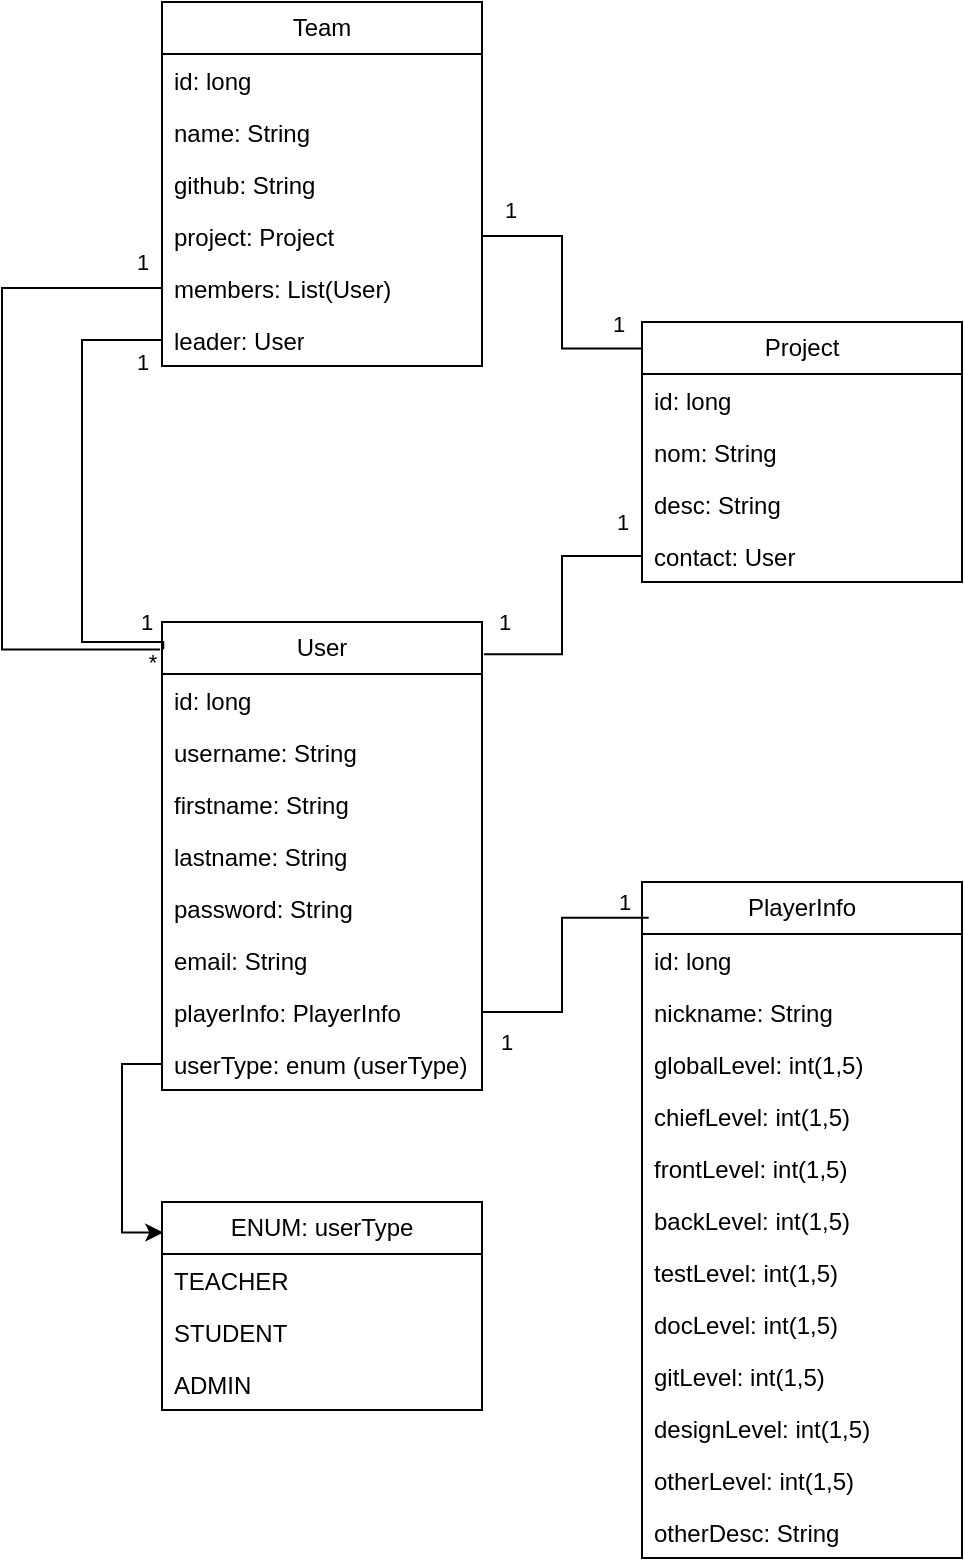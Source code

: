 <mxfile version="22.0.3" type="device">
  <diagram name="Page-1" id="gFj31YFt46eiz-XHyFsV">
    <mxGraphModel dx="1371" dy="1774" grid="1" gridSize="10" guides="1" tooltips="1" connect="1" arrows="1" fold="1" page="1" pageScale="1" pageWidth="1169" pageHeight="827" math="0" shadow="0">
      <root>
        <mxCell id="0" />
        <mxCell id="1" parent="0" />
        <mxCell id="IkF-GOReZKBRoiYHd8LH-1" value="User" style="swimlane;fontStyle=0;childLayout=stackLayout;horizontal=1;startSize=26;fillColor=none;horizontalStack=0;resizeParent=1;resizeParentMax=0;resizeLast=0;collapsible=1;marginBottom=0;whiteSpace=wrap;html=1;" parent="1" vertex="1">
          <mxGeometry x="424" y="335" width="160" height="234" as="geometry">
            <mxRectangle x="90" y="60" width="90" height="30" as="alternateBounds" />
          </mxGeometry>
        </mxCell>
        <mxCell id="IkF-GOReZKBRoiYHd8LH-2" value="id: long" style="text;strokeColor=none;fillColor=none;align=left;verticalAlign=top;spacingLeft=4;spacingRight=4;overflow=hidden;rotatable=0;points=[[0,0.5],[1,0.5]];portConstraint=eastwest;whiteSpace=wrap;html=1;" parent="IkF-GOReZKBRoiYHd8LH-1" vertex="1">
          <mxGeometry y="26" width="160" height="26" as="geometry" />
        </mxCell>
        <mxCell id="IkF-GOReZKBRoiYHd8LH-3" value="username: String" style="text;strokeColor=none;fillColor=none;align=left;verticalAlign=top;spacingLeft=4;spacingRight=4;overflow=hidden;rotatable=0;points=[[0,0.5],[1,0.5]];portConstraint=eastwest;whiteSpace=wrap;html=1;" parent="IkF-GOReZKBRoiYHd8LH-1" vertex="1">
          <mxGeometry y="52" width="160" height="26" as="geometry" />
        </mxCell>
        <mxCell id="IkF-GOReZKBRoiYHd8LH-4" value="firstname: String" style="text;strokeColor=none;fillColor=none;align=left;verticalAlign=top;spacingLeft=4;spacingRight=4;overflow=hidden;rotatable=0;points=[[0,0.5],[1,0.5]];portConstraint=eastwest;whiteSpace=wrap;html=1;" parent="IkF-GOReZKBRoiYHd8LH-1" vertex="1">
          <mxGeometry y="78" width="160" height="26" as="geometry" />
        </mxCell>
        <mxCell id="IkF-GOReZKBRoiYHd8LH-8" value="lastname: String" style="text;strokeColor=none;fillColor=none;align=left;verticalAlign=top;spacingLeft=4;spacingRight=4;overflow=hidden;rotatable=0;points=[[0,0.5],[1,0.5]];portConstraint=eastwest;whiteSpace=wrap;html=1;" parent="IkF-GOReZKBRoiYHd8LH-1" vertex="1">
          <mxGeometry y="104" width="160" height="26" as="geometry" />
        </mxCell>
        <mxCell id="IkF-GOReZKBRoiYHd8LH-5" value="password: String" style="text;strokeColor=none;fillColor=none;align=left;verticalAlign=top;spacingLeft=4;spacingRight=4;overflow=hidden;rotatable=0;points=[[0,0.5],[1,0.5]];portConstraint=eastwest;whiteSpace=wrap;html=1;" parent="IkF-GOReZKBRoiYHd8LH-1" vertex="1">
          <mxGeometry y="130" width="160" height="26" as="geometry" />
        </mxCell>
        <mxCell id="IkF-GOReZKBRoiYHd8LH-7" value="email: String" style="text;strokeColor=none;fillColor=none;align=left;verticalAlign=top;spacingLeft=4;spacingRight=4;overflow=hidden;rotatable=0;points=[[0,0.5],[1,0.5]];portConstraint=eastwest;whiteSpace=wrap;html=1;" parent="IkF-GOReZKBRoiYHd8LH-1" vertex="1">
          <mxGeometry y="156" width="160" height="26" as="geometry" />
        </mxCell>
        <mxCell id="IkF-GOReZKBRoiYHd8LH-6" value="playerInfo: PlayerInfo" style="text;strokeColor=none;fillColor=none;align=left;verticalAlign=top;spacingLeft=4;spacingRight=4;overflow=hidden;rotatable=0;points=[[0,0.5],[1,0.5]];portConstraint=eastwest;whiteSpace=wrap;html=1;" parent="IkF-GOReZKBRoiYHd8LH-1" vertex="1">
          <mxGeometry y="182" width="160" height="26" as="geometry" />
        </mxCell>
        <mxCell id="IkF-GOReZKBRoiYHd8LH-47" value="userType: enum (userType)" style="text;strokeColor=none;fillColor=none;align=left;verticalAlign=top;spacingLeft=4;spacingRight=4;overflow=hidden;rotatable=0;points=[[0,0.5],[1,0.5]];portConstraint=eastwest;whiteSpace=wrap;html=1;" parent="IkF-GOReZKBRoiYHd8LH-1" vertex="1">
          <mxGeometry y="208" width="160" height="26" as="geometry" />
        </mxCell>
        <mxCell id="IkF-GOReZKBRoiYHd8LH-18" value="PlayerInfo" style="swimlane;fontStyle=0;childLayout=stackLayout;horizontal=1;startSize=26;fillColor=none;horizontalStack=0;resizeParent=1;resizeParentMax=0;resizeLast=0;collapsible=1;marginBottom=0;whiteSpace=wrap;html=1;" parent="1" vertex="1">
          <mxGeometry x="664" y="465" width="160" height="338" as="geometry">
            <mxRectangle x="90" y="60" width="90" height="30" as="alternateBounds" />
          </mxGeometry>
        </mxCell>
        <mxCell id="IkF-GOReZKBRoiYHd8LH-19" value="id: long" style="text;strokeColor=none;fillColor=none;align=left;verticalAlign=top;spacingLeft=4;spacingRight=4;overflow=hidden;rotatable=0;points=[[0,0.5],[1,0.5]];portConstraint=eastwest;whiteSpace=wrap;html=1;" parent="IkF-GOReZKBRoiYHd8LH-18" vertex="1">
          <mxGeometry y="26" width="160" height="26" as="geometry" />
        </mxCell>
        <mxCell id="IkF-GOReZKBRoiYHd8LH-20" value="nickname: String" style="text;strokeColor=none;fillColor=none;align=left;verticalAlign=top;spacingLeft=4;spacingRight=4;overflow=hidden;rotatable=0;points=[[0,0.5],[1,0.5]];portConstraint=eastwest;whiteSpace=wrap;html=1;" parent="IkF-GOReZKBRoiYHd8LH-18" vertex="1">
          <mxGeometry y="52" width="160" height="26" as="geometry" />
        </mxCell>
        <mxCell id="IkF-GOReZKBRoiYHd8LH-21" value="globalLevel: int(1,5)" style="text;strokeColor=none;fillColor=none;align=left;verticalAlign=top;spacingLeft=4;spacingRight=4;overflow=hidden;rotatable=0;points=[[0,0.5],[1,0.5]];portConstraint=eastwest;whiteSpace=wrap;html=1;" parent="IkF-GOReZKBRoiYHd8LH-18" vertex="1">
          <mxGeometry y="78" width="160" height="26" as="geometry" />
        </mxCell>
        <mxCell id="IkF-GOReZKBRoiYHd8LH-22" value="chiefLevel: int(1,5)" style="text;strokeColor=none;fillColor=none;align=left;verticalAlign=top;spacingLeft=4;spacingRight=4;overflow=hidden;rotatable=0;points=[[0,0.5],[1,0.5]];portConstraint=eastwest;whiteSpace=wrap;html=1;" parent="IkF-GOReZKBRoiYHd8LH-18" vertex="1">
          <mxGeometry y="104" width="160" height="26" as="geometry" />
        </mxCell>
        <mxCell id="IkF-GOReZKBRoiYHd8LH-23" value="frontLevel: int(1,5)" style="text;strokeColor=none;fillColor=none;align=left;verticalAlign=top;spacingLeft=4;spacingRight=4;overflow=hidden;rotatable=0;points=[[0,0.5],[1,0.5]];portConstraint=eastwest;whiteSpace=wrap;html=1;" parent="IkF-GOReZKBRoiYHd8LH-18" vertex="1">
          <mxGeometry y="130" width="160" height="26" as="geometry" />
        </mxCell>
        <mxCell id="IkF-GOReZKBRoiYHd8LH-24" value="backLevel: int(1,5)" style="text;strokeColor=none;fillColor=none;align=left;verticalAlign=top;spacingLeft=4;spacingRight=4;overflow=hidden;rotatable=0;points=[[0,0.5],[1,0.5]];portConstraint=eastwest;whiteSpace=wrap;html=1;" parent="IkF-GOReZKBRoiYHd8LH-18" vertex="1">
          <mxGeometry y="156" width="160" height="26" as="geometry" />
        </mxCell>
        <mxCell id="IkF-GOReZKBRoiYHd8LH-30" value="testLevel: int(1,5)" style="text;strokeColor=none;fillColor=none;align=left;verticalAlign=top;spacingLeft=4;spacingRight=4;overflow=hidden;rotatable=0;points=[[0,0.5],[1,0.5]];portConstraint=eastwest;whiteSpace=wrap;html=1;" parent="IkF-GOReZKBRoiYHd8LH-18" vertex="1">
          <mxGeometry y="182" width="160" height="26" as="geometry" />
        </mxCell>
        <mxCell id="IkF-GOReZKBRoiYHd8LH-31" value="docLevel: int(1,5)" style="text;strokeColor=none;fillColor=none;align=left;verticalAlign=top;spacingLeft=4;spacingRight=4;overflow=hidden;rotatable=0;points=[[0,0.5],[1,0.5]];portConstraint=eastwest;whiteSpace=wrap;html=1;" parent="IkF-GOReZKBRoiYHd8LH-18" vertex="1">
          <mxGeometry y="208" width="160" height="26" as="geometry" />
        </mxCell>
        <mxCell id="IkF-GOReZKBRoiYHd8LH-25" value="gitLevel: int(1,5)" style="text;strokeColor=none;fillColor=none;align=left;verticalAlign=top;spacingLeft=4;spacingRight=4;overflow=hidden;rotatable=0;points=[[0,0.5],[1,0.5]];portConstraint=eastwest;whiteSpace=wrap;html=1;" parent="IkF-GOReZKBRoiYHd8LH-18" vertex="1">
          <mxGeometry y="234" width="160" height="26" as="geometry" />
        </mxCell>
        <mxCell id="IkF-GOReZKBRoiYHd8LH-32" value="designLevel: int(1,5)" style="text;strokeColor=none;fillColor=none;align=left;verticalAlign=top;spacingLeft=4;spacingRight=4;overflow=hidden;rotatable=0;points=[[0,0.5],[1,0.5]];portConstraint=eastwest;whiteSpace=wrap;html=1;" parent="IkF-GOReZKBRoiYHd8LH-18" vertex="1">
          <mxGeometry y="260" width="160" height="26" as="geometry" />
        </mxCell>
        <mxCell id="IkF-GOReZKBRoiYHd8LH-34" value="otherLevel: int(1,5)" style="text;strokeColor=none;fillColor=none;align=left;verticalAlign=top;spacingLeft=4;spacingRight=4;overflow=hidden;rotatable=0;points=[[0,0.5],[1,0.5]];portConstraint=eastwest;whiteSpace=wrap;html=1;" parent="IkF-GOReZKBRoiYHd8LH-18" vertex="1">
          <mxGeometry y="286" width="160" height="26" as="geometry" />
        </mxCell>
        <mxCell id="IkF-GOReZKBRoiYHd8LH-33" value="otherDesc: String" style="text;strokeColor=none;fillColor=none;align=left;verticalAlign=top;spacingLeft=4;spacingRight=4;overflow=hidden;rotatable=0;points=[[0,0.5],[1,0.5]];portConstraint=eastwest;whiteSpace=wrap;html=1;" parent="IkF-GOReZKBRoiYHd8LH-18" vertex="1">
          <mxGeometry y="312" width="160" height="26" as="geometry" />
        </mxCell>
        <mxCell id="IkF-GOReZKBRoiYHd8LH-36" style="edgeStyle=orthogonalEdgeStyle;rounded=0;orthogonalLoop=1;jettySize=auto;html=1;entryX=0.021;entryY=0.053;entryDx=0;entryDy=0;entryPerimeter=0;endArrow=none;endFill=0;" parent="1" source="IkF-GOReZKBRoiYHd8LH-6" target="IkF-GOReZKBRoiYHd8LH-18" edge="1">
          <mxGeometry relative="1" as="geometry" />
        </mxCell>
        <mxCell id="pRIP-gyhZdk424nX0Uas-22" value="1" style="edgeLabel;html=1;align=center;verticalAlign=middle;resizable=0;points=[];" vertex="1" connectable="0" parent="IkF-GOReZKBRoiYHd8LH-36">
          <mxGeometry x="0.706" y="4" relative="1" as="geometry">
            <mxPoint x="6" y="-4" as="offset" />
          </mxGeometry>
        </mxCell>
        <mxCell id="pRIP-gyhZdk424nX0Uas-23" value="1" style="edgeLabel;html=1;align=center;verticalAlign=middle;resizable=0;points=[];" vertex="1" connectable="0" parent="IkF-GOReZKBRoiYHd8LH-36">
          <mxGeometry x="-0.82" relative="1" as="geometry">
            <mxPoint y="15" as="offset" />
          </mxGeometry>
        </mxCell>
        <mxCell id="IkF-GOReZKBRoiYHd8LH-48" value="ENUM: userType" style="swimlane;fontStyle=0;childLayout=stackLayout;horizontal=1;startSize=26;fillColor=none;horizontalStack=0;resizeParent=1;resizeParentMax=0;resizeLast=0;collapsible=1;marginBottom=0;whiteSpace=wrap;html=1;" parent="1" vertex="1">
          <mxGeometry x="424" y="625" width="160" height="104" as="geometry">
            <mxRectangle x="90" y="60" width="90" height="30" as="alternateBounds" />
          </mxGeometry>
        </mxCell>
        <mxCell id="IkF-GOReZKBRoiYHd8LH-49" value="TEACHER" style="text;strokeColor=none;fillColor=none;align=left;verticalAlign=top;spacingLeft=4;spacingRight=4;overflow=hidden;rotatable=0;points=[[0,0.5],[1,0.5]];portConstraint=eastwest;whiteSpace=wrap;html=1;" parent="IkF-GOReZKBRoiYHd8LH-48" vertex="1">
          <mxGeometry y="26" width="160" height="26" as="geometry" />
        </mxCell>
        <mxCell id="IkF-GOReZKBRoiYHd8LH-50" value="STUDENT" style="text;strokeColor=none;fillColor=none;align=left;verticalAlign=top;spacingLeft=4;spacingRight=4;overflow=hidden;rotatable=0;points=[[0,0.5],[1,0.5]];portConstraint=eastwest;whiteSpace=wrap;html=1;" parent="IkF-GOReZKBRoiYHd8LH-48" vertex="1">
          <mxGeometry y="52" width="160" height="26" as="geometry" />
        </mxCell>
        <mxCell id="IkF-GOReZKBRoiYHd8LH-51" value="ADMIN" style="text;strokeColor=none;fillColor=none;align=left;verticalAlign=top;spacingLeft=4;spacingRight=4;overflow=hidden;rotatable=0;points=[[0,0.5],[1,0.5]];portConstraint=eastwest;whiteSpace=wrap;html=1;" parent="IkF-GOReZKBRoiYHd8LH-48" vertex="1">
          <mxGeometry y="78" width="160" height="26" as="geometry" />
        </mxCell>
        <mxCell id="IkF-GOReZKBRoiYHd8LH-60" style="edgeStyle=orthogonalEdgeStyle;rounded=0;orthogonalLoop=1;jettySize=auto;html=1;entryX=0.004;entryY=0.147;entryDx=0;entryDy=0;entryPerimeter=0;" parent="1" source="IkF-GOReZKBRoiYHd8LH-47" target="IkF-GOReZKBRoiYHd8LH-48" edge="1">
          <mxGeometry relative="1" as="geometry" />
        </mxCell>
        <mxCell id="IkF-GOReZKBRoiYHd8LH-61" value="Team" style="swimlane;fontStyle=0;childLayout=stackLayout;horizontal=1;startSize=26;fillColor=none;horizontalStack=0;resizeParent=1;resizeParentMax=0;resizeLast=0;collapsible=1;marginBottom=0;whiteSpace=wrap;html=1;" parent="1" vertex="1">
          <mxGeometry x="424" y="25" width="160" height="182" as="geometry">
            <mxRectangle x="90" y="60" width="90" height="30" as="alternateBounds" />
          </mxGeometry>
        </mxCell>
        <mxCell id="IkF-GOReZKBRoiYHd8LH-62" value="id: long" style="text;strokeColor=none;fillColor=none;align=left;verticalAlign=top;spacingLeft=4;spacingRight=4;overflow=hidden;rotatable=0;points=[[0,0.5],[1,0.5]];portConstraint=eastwest;whiteSpace=wrap;html=1;" parent="IkF-GOReZKBRoiYHd8LH-61" vertex="1">
          <mxGeometry y="26" width="160" height="26" as="geometry" />
        </mxCell>
        <mxCell id="IkF-GOReZKBRoiYHd8LH-65" value="name: String" style="text;strokeColor=none;fillColor=none;align=left;verticalAlign=top;spacingLeft=4;spacingRight=4;overflow=hidden;rotatable=0;points=[[0,0.5],[1,0.5]];portConstraint=eastwest;whiteSpace=wrap;html=1;" parent="IkF-GOReZKBRoiYHd8LH-61" vertex="1">
          <mxGeometry y="52" width="160" height="26" as="geometry" />
        </mxCell>
        <mxCell id="IkF-GOReZKBRoiYHd8LH-66" value="github: String" style="text;strokeColor=none;fillColor=none;align=left;verticalAlign=top;spacingLeft=4;spacingRight=4;overflow=hidden;rotatable=0;points=[[0,0.5],[1,0.5]];portConstraint=eastwest;whiteSpace=wrap;html=1;" parent="IkF-GOReZKBRoiYHd8LH-61" vertex="1">
          <mxGeometry y="78" width="160" height="26" as="geometry" />
        </mxCell>
        <mxCell id="IkF-GOReZKBRoiYHd8LH-67" value="project: Project" style="text;strokeColor=none;fillColor=none;align=left;verticalAlign=top;spacingLeft=4;spacingRight=4;overflow=hidden;rotatable=0;points=[[0,0.5],[1,0.5]];portConstraint=eastwest;whiteSpace=wrap;html=1;" parent="IkF-GOReZKBRoiYHd8LH-61" vertex="1">
          <mxGeometry y="104" width="160" height="26" as="geometry" />
        </mxCell>
        <mxCell id="IkF-GOReZKBRoiYHd8LH-64" value="members: List(User)" style="text;strokeColor=none;fillColor=none;align=left;verticalAlign=top;spacingLeft=4;spacingRight=4;overflow=hidden;rotatable=0;points=[[0,0.5],[1,0.5]];portConstraint=eastwest;whiteSpace=wrap;html=1;" parent="IkF-GOReZKBRoiYHd8LH-61" vertex="1">
          <mxGeometry y="130" width="160" height="26" as="geometry" />
        </mxCell>
        <mxCell id="pRIP-gyhZdk424nX0Uas-9" value="leader: User" style="text;strokeColor=none;fillColor=none;align=left;verticalAlign=top;spacingLeft=4;spacingRight=4;overflow=hidden;rotatable=0;points=[[0,0.5],[1,0.5]];portConstraint=eastwest;whiteSpace=wrap;html=1;" vertex="1" parent="IkF-GOReZKBRoiYHd8LH-61">
          <mxGeometry y="156" width="160" height="26" as="geometry" />
        </mxCell>
        <mxCell id="pRIP-gyhZdk424nX0Uas-1" value="Project" style="swimlane;fontStyle=0;childLayout=stackLayout;horizontal=1;startSize=26;fillColor=none;horizontalStack=0;resizeParent=1;resizeParentMax=0;resizeLast=0;collapsible=1;marginBottom=0;whiteSpace=wrap;html=1;" vertex="1" parent="1">
          <mxGeometry x="664" y="185" width="160" height="130" as="geometry" />
        </mxCell>
        <mxCell id="pRIP-gyhZdk424nX0Uas-2" value="id: long" style="text;strokeColor=none;fillColor=none;align=left;verticalAlign=top;spacingLeft=4;spacingRight=4;overflow=hidden;rotatable=0;points=[[0,0.5],[1,0.5]];portConstraint=eastwest;whiteSpace=wrap;html=1;" vertex="1" parent="pRIP-gyhZdk424nX0Uas-1">
          <mxGeometry y="26" width="160" height="26" as="geometry" />
        </mxCell>
        <mxCell id="pRIP-gyhZdk424nX0Uas-3" value="nom: String" style="text;strokeColor=none;fillColor=none;align=left;verticalAlign=top;spacingLeft=4;spacingRight=4;overflow=hidden;rotatable=0;points=[[0,0.5],[1,0.5]];portConstraint=eastwest;whiteSpace=wrap;html=1;" vertex="1" parent="pRIP-gyhZdk424nX0Uas-1">
          <mxGeometry y="52" width="160" height="26" as="geometry" />
        </mxCell>
        <mxCell id="pRIP-gyhZdk424nX0Uas-5" value="desc: String" style="text;strokeColor=none;fillColor=none;align=left;verticalAlign=top;spacingLeft=4;spacingRight=4;overflow=hidden;rotatable=0;points=[[0,0.5],[1,0.5]];portConstraint=eastwest;whiteSpace=wrap;html=1;" vertex="1" parent="pRIP-gyhZdk424nX0Uas-1">
          <mxGeometry y="78" width="160" height="26" as="geometry" />
        </mxCell>
        <mxCell id="pRIP-gyhZdk424nX0Uas-4" value="contact: User" style="text;strokeColor=none;fillColor=none;align=left;verticalAlign=top;spacingLeft=4;spacingRight=4;overflow=hidden;rotatable=0;points=[[0,0.5],[1,0.5]];portConstraint=eastwest;whiteSpace=wrap;html=1;" vertex="1" parent="pRIP-gyhZdk424nX0Uas-1">
          <mxGeometry y="104" width="160" height="26" as="geometry" />
        </mxCell>
        <mxCell id="pRIP-gyhZdk424nX0Uas-6" style="edgeStyle=orthogonalEdgeStyle;rounded=0;orthogonalLoop=1;jettySize=auto;html=1;entryX=1.006;entryY=0.069;entryDx=0;entryDy=0;entryPerimeter=0;endArrow=none;endFill=0;" edge="1" parent="1" source="pRIP-gyhZdk424nX0Uas-4" target="IkF-GOReZKBRoiYHd8LH-1">
          <mxGeometry relative="1" as="geometry" />
        </mxCell>
        <mxCell id="pRIP-gyhZdk424nX0Uas-20" value="1" style="edgeLabel;html=1;align=center;verticalAlign=middle;resizable=0;points=[];" vertex="1" connectable="0" parent="pRIP-gyhZdk424nX0Uas-6">
          <mxGeometry x="0.846" y="-2" relative="1" as="geometry">
            <mxPoint y="-14" as="offset" />
          </mxGeometry>
        </mxCell>
        <mxCell id="pRIP-gyhZdk424nX0Uas-21" value="1" style="edgeLabel;html=1;align=center;verticalAlign=middle;resizable=0;points=[];" vertex="1" connectable="0" parent="pRIP-gyhZdk424nX0Uas-6">
          <mxGeometry x="-0.84" y="-1" relative="1" as="geometry">
            <mxPoint y="-16" as="offset" />
          </mxGeometry>
        </mxCell>
        <mxCell id="pRIP-gyhZdk424nX0Uas-7" style="edgeStyle=orthogonalEdgeStyle;rounded=0;orthogonalLoop=1;jettySize=auto;html=1;entryX=0.003;entryY=0.102;entryDx=0;entryDy=0;entryPerimeter=0;endArrow=none;endFill=0;" edge="1" parent="1" source="IkF-GOReZKBRoiYHd8LH-67" target="pRIP-gyhZdk424nX0Uas-1">
          <mxGeometry relative="1" as="geometry" />
        </mxCell>
        <mxCell id="pRIP-gyhZdk424nX0Uas-16" value="1" style="edgeLabel;html=1;align=center;verticalAlign=middle;resizable=0;points=[];" vertex="1" connectable="0" parent="pRIP-gyhZdk424nX0Uas-7">
          <mxGeometry x="-0.798" y="1" relative="1" as="geometry">
            <mxPoint y="-12" as="offset" />
          </mxGeometry>
        </mxCell>
        <mxCell id="pRIP-gyhZdk424nX0Uas-17" value="1" style="edgeLabel;html=1;align=center;verticalAlign=middle;resizable=0;points=[];" vertex="1" connectable="0" parent="pRIP-gyhZdk424nX0Uas-7">
          <mxGeometry x="0.895" y="1" relative="1" as="geometry">
            <mxPoint x="-5" y="-12" as="offset" />
          </mxGeometry>
        </mxCell>
        <mxCell id="pRIP-gyhZdk424nX0Uas-8" style="edgeStyle=orthogonalEdgeStyle;rounded=0;orthogonalLoop=1;jettySize=auto;html=1;entryX=-0.006;entryY=0.059;entryDx=0;entryDy=0;entryPerimeter=0;endArrow=none;endFill=0;exitX=0;exitY=0.5;exitDx=0;exitDy=0;" edge="1" parent="1" source="IkF-GOReZKBRoiYHd8LH-64" target="IkF-GOReZKBRoiYHd8LH-1">
          <mxGeometry relative="1" as="geometry">
            <Array as="points">
              <mxPoint x="344" y="168" />
              <mxPoint x="344" y="349" />
            </Array>
          </mxGeometry>
        </mxCell>
        <mxCell id="pRIP-gyhZdk424nX0Uas-12" value="1" style="edgeLabel;html=1;align=center;verticalAlign=middle;resizable=0;points=[];" vertex="1" connectable="0" parent="pRIP-gyhZdk424nX0Uas-8">
          <mxGeometry x="-0.883" y="-3" relative="1" as="geometry">
            <mxPoint x="10" y="-10" as="offset" />
          </mxGeometry>
        </mxCell>
        <mxCell id="pRIP-gyhZdk424nX0Uas-13" value="*" style="edgeLabel;html=1;align=center;verticalAlign=middle;resizable=0;points=[];fontColor=default;labelBackgroundColor=none;" vertex="1" connectable="0" parent="pRIP-gyhZdk424nX0Uas-8">
          <mxGeometry x="0.627" y="1" relative="1" as="geometry">
            <mxPoint x="59" y="7" as="offset" />
          </mxGeometry>
        </mxCell>
        <mxCell id="pRIP-gyhZdk424nX0Uas-11" style="edgeStyle=orthogonalEdgeStyle;rounded=0;orthogonalLoop=1;jettySize=auto;html=1;entryX=0.004;entryY=0.058;entryDx=0;entryDy=0;entryPerimeter=0;endArrow=none;endFill=0;" edge="1" parent="1" source="pRIP-gyhZdk424nX0Uas-9" target="IkF-GOReZKBRoiYHd8LH-1">
          <mxGeometry relative="1" as="geometry">
            <Array as="points">
              <mxPoint x="384" y="194" />
              <mxPoint x="384" y="345" />
              <mxPoint x="425" y="345" />
            </Array>
          </mxGeometry>
        </mxCell>
        <mxCell id="pRIP-gyhZdk424nX0Uas-14" value="1" style="edgeLabel;html=1;align=center;verticalAlign=middle;resizable=0;points=[];" vertex="1" connectable="0" parent="pRIP-gyhZdk424nX0Uas-11">
          <mxGeometry x="0.897" relative="1" as="geometry">
            <mxPoint y="-10" as="offset" />
          </mxGeometry>
        </mxCell>
        <mxCell id="pRIP-gyhZdk424nX0Uas-15" value="1" style="edgeLabel;html=1;align=center;verticalAlign=middle;resizable=0;points=[];" vertex="1" connectable="0" parent="pRIP-gyhZdk424nX0Uas-11">
          <mxGeometry x="-0.949" y="2" relative="1" as="geometry">
            <mxPoint x="-4" y="9" as="offset" />
          </mxGeometry>
        </mxCell>
      </root>
    </mxGraphModel>
  </diagram>
</mxfile>

